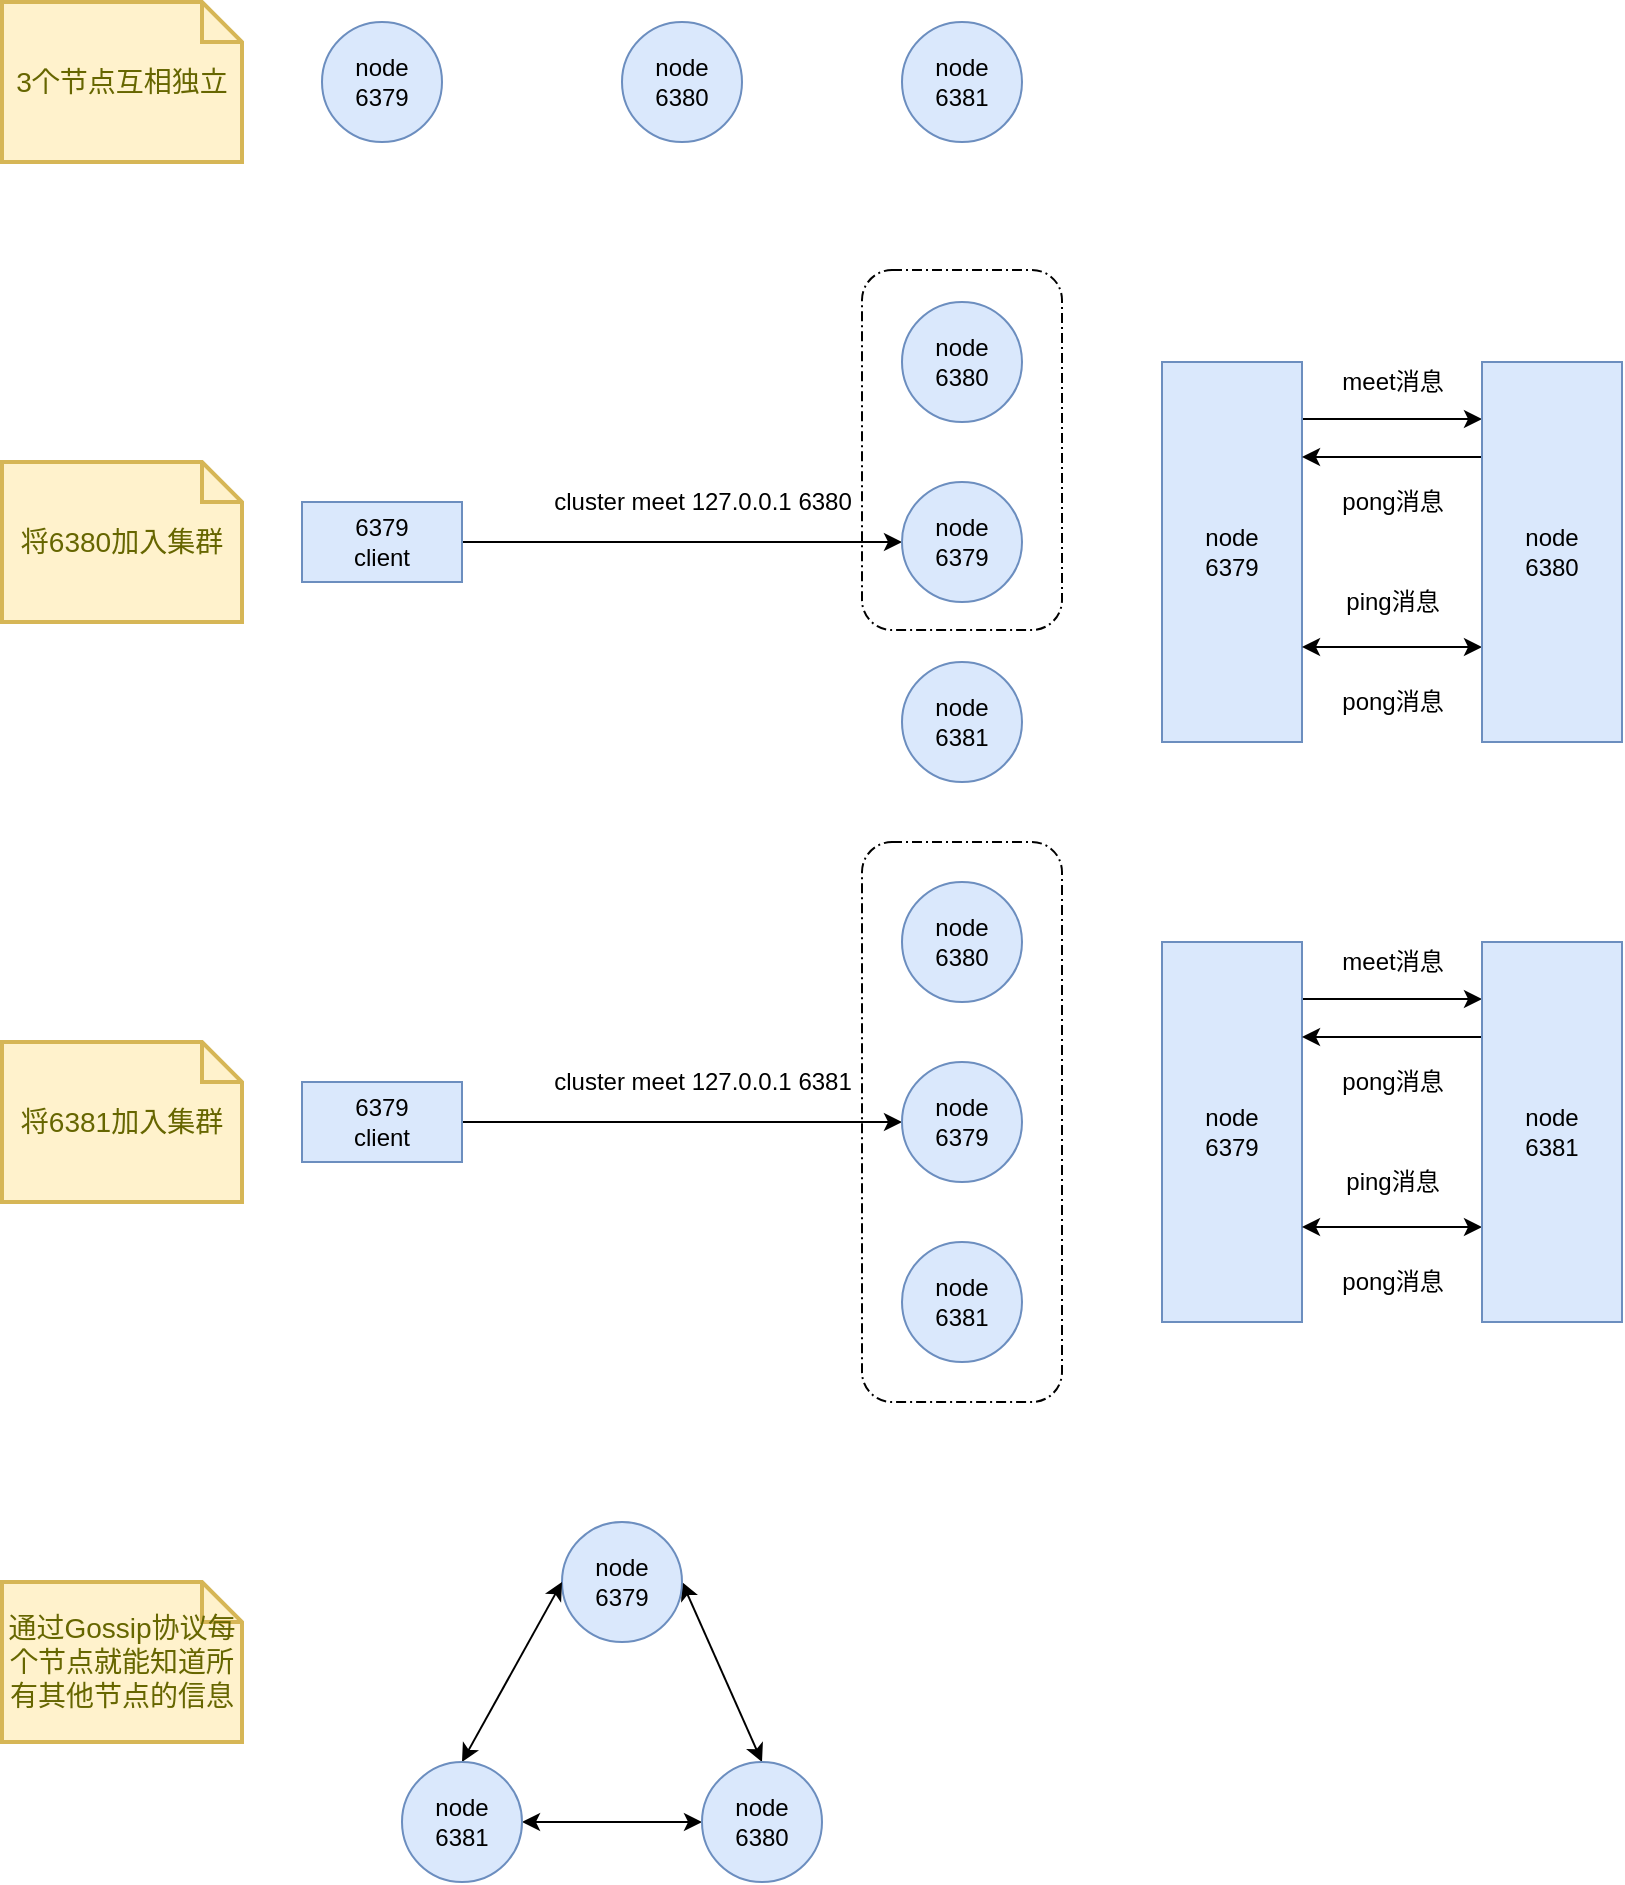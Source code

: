 <mxfile version="15.4.0" type="device"><diagram id="tPyyBIouRmzpXGS_BfGv" name="第 1 页"><mxGraphModel dx="1773" dy="1792" grid="1" gridSize="10" guides="1" tooltips="1" connect="1" arrows="1" fold="1" page="1" pageScale="1" pageWidth="827" pageHeight="1169" math="0" shadow="0"><root><mxCell id="0"/><mxCell id="1" parent="0"/><mxCell id="hE6YBAtVdOKADBdkc3sU-6" value="" style="points=[[0.25,0,0],[0.5,0,0],[0.75,0,0],[1,0.25,0],[1,0.5,0],[1,0.75,0],[0.75,1,0],[0.5,1,0],[0.25,1,0],[0,0.75,0],[0,0.5,0],[0,0.25,0]];rounded=1;dashed=1;dashPattern=5 2 1 2;labelPosition=center;verticalLabelPosition=top;align=right;verticalAlign=bottom;fontSize=8;" vertex="1" parent="1"><mxGeometry x="230" y="370" width="100" height="280" as="geometry"/></mxCell><mxCell id="hE6YBAtVdOKADBdkc3sU-5" value="" style="points=[[0.25,0,0],[0.5,0,0],[0.75,0,0],[1,0.25,0],[1,0.5,0],[1,0.75,0],[0.75,1,0],[0.5,1,0],[0.25,1,0],[0,0.75,0],[0,0.5,0],[0,0.25,0]];rounded=1;dashed=1;dashPattern=5 2 1 2;labelPosition=center;verticalLabelPosition=top;align=right;verticalAlign=bottom;fontSize=8;" vertex="1" parent="1"><mxGeometry x="230" y="84" width="100" height="180" as="geometry"/></mxCell><mxCell id="O3gSTuD8NCnf0PYuS-2g-8" style="edgeStyle=none;rounded=0;orthogonalLoop=1;jettySize=auto;html=1;exitX=1;exitY=0.5;exitDx=0;exitDy=0;entryX=0;entryY=0.5;entryDx=0;entryDy=0;" parent="1" source="O3gSTuD8NCnf0PYuS-2g-1" target="O3gSTuD8NCnf0PYuS-2g-3" edge="1"><mxGeometry relative="1" as="geometry"/></mxCell><mxCell id="O3gSTuD8NCnf0PYuS-2g-1" value="6379&lt;br&gt;client" style="rounded=0;whiteSpace=wrap;html=1;fillColor=#dae8fc;strokeColor=#6c8ebf;" parent="1" vertex="1"><mxGeometry x="-50" y="200" width="80" height="40" as="geometry"/></mxCell><mxCell id="O3gSTuD8NCnf0PYuS-2g-3" value="node&lt;br&gt;6379" style="ellipse;whiteSpace=wrap;html=1;aspect=fixed;fillColor=#dae8fc;strokeColor=#6c8ebf;" parent="1" vertex="1"><mxGeometry x="250" y="190" width="60" height="60" as="geometry"/></mxCell><mxCell id="O3gSTuD8NCnf0PYuS-2g-4" value="node&lt;br&gt;6380" style="ellipse;whiteSpace=wrap;html=1;aspect=fixed;fillColor=#dae8fc;strokeColor=#6c8ebf;" parent="1" vertex="1"><mxGeometry x="250" y="100" width="60" height="60" as="geometry"/></mxCell><mxCell id="O3gSTuD8NCnf0PYuS-2g-5" value="node&lt;br&gt;6381" style="ellipse;whiteSpace=wrap;html=1;aspect=fixed;fillColor=#dae8fc;strokeColor=#6c8ebf;" parent="1" vertex="1"><mxGeometry x="250" y="280" width="60" height="60" as="geometry"/></mxCell><mxCell id="O3gSTuD8NCnf0PYuS-2g-7" value="cluster meet 127.0.0.1 6380" style="text;html=1;align=center;verticalAlign=middle;resizable=0;points=[];autosize=1;strokeColor=none;fillColor=none;" parent="1" vertex="1"><mxGeometry x="70" y="190" width="160" height="20" as="geometry"/></mxCell><mxCell id="O3gSTuD8NCnf0PYuS-2g-20" style="edgeStyle=none;rounded=0;orthogonalLoop=1;jettySize=auto;html=1;exitX=1;exitY=0.25;exitDx=0;exitDy=0;entryX=0;entryY=0.25;entryDx=0;entryDy=0;" parent="1" edge="1"><mxGeometry relative="1" as="geometry"><mxPoint x="450" y="158.5" as="sourcePoint"/><mxPoint x="540" y="158.5" as="targetPoint"/></mxGeometry></mxCell><mxCell id="O3gSTuD8NCnf0PYuS-2g-18" value="node&lt;br&gt;6379" style="rounded=0;whiteSpace=wrap;html=1;fillColor=#dae8fc;strokeColor=#6c8ebf;" parent="1" vertex="1"><mxGeometry x="380" y="130" width="70" height="190" as="geometry"/></mxCell><mxCell id="O3gSTuD8NCnf0PYuS-2g-21" style="edgeStyle=none;rounded=0;orthogonalLoop=1;jettySize=auto;html=1;exitX=0;exitY=0.75;exitDx=0;exitDy=0;entryX=1;entryY=0.75;entryDx=0;entryDy=0;startArrow=classic;startFill=1;" parent="1" source="O3gSTuD8NCnf0PYuS-2g-19" target="O3gSTuD8NCnf0PYuS-2g-18" edge="1"><mxGeometry relative="1" as="geometry"/></mxCell><mxCell id="O3gSTuD8NCnf0PYuS-2g-25" style="edgeStyle=none;rounded=0;orthogonalLoop=1;jettySize=auto;html=1;exitX=0;exitY=0.25;exitDx=0;exitDy=0;entryX=1;entryY=0.25;entryDx=0;entryDy=0;startArrow=none;startFill=0;endArrow=classic;endFill=1;" parent="1" source="O3gSTuD8NCnf0PYuS-2g-19" target="O3gSTuD8NCnf0PYuS-2g-18" edge="1"><mxGeometry relative="1" as="geometry"/></mxCell><mxCell id="O3gSTuD8NCnf0PYuS-2g-19" value="node&lt;br&gt;6380" style="rounded=0;whiteSpace=wrap;html=1;fillColor=#dae8fc;strokeColor=#6c8ebf;" parent="1" vertex="1"><mxGeometry x="540" y="130" width="70" height="190" as="geometry"/></mxCell><mxCell id="O3gSTuD8NCnf0PYuS-2g-22" value="ping消息" style="text;html=1;align=center;verticalAlign=middle;resizable=0;points=[];autosize=1;strokeColor=none;fillColor=none;" parent="1" vertex="1"><mxGeometry x="465" y="240" width="60" height="20" as="geometry"/></mxCell><mxCell id="O3gSTuD8NCnf0PYuS-2g-23" value="meet消息" style="text;html=1;align=center;verticalAlign=middle;resizable=0;points=[];autosize=1;strokeColor=none;fillColor=none;" parent="1" vertex="1"><mxGeometry x="460" y="130" width="70" height="20" as="geometry"/></mxCell><mxCell id="O3gSTuD8NCnf0PYuS-2g-26" value="pong消息" style="text;html=1;align=center;verticalAlign=middle;resizable=0;points=[];autosize=1;strokeColor=none;fillColor=none;" parent="1" vertex="1"><mxGeometry x="460" y="190" width="70" height="20" as="geometry"/></mxCell><mxCell id="O3gSTuD8NCnf0PYuS-2g-27" value="pong消息" style="text;html=1;align=center;verticalAlign=middle;resizable=0;points=[];autosize=1;strokeColor=none;fillColor=none;" parent="1" vertex="1"><mxGeometry x="460" y="290" width="70" height="20" as="geometry"/></mxCell><mxCell id="O3gSTuD8NCnf0PYuS-2g-28" style="edgeStyle=none;rounded=0;orthogonalLoop=1;jettySize=auto;html=1;exitX=1;exitY=0.5;exitDx=0;exitDy=0;entryX=0;entryY=0.5;entryDx=0;entryDy=0;" parent="1" source="O3gSTuD8NCnf0PYuS-2g-29" target="O3gSTuD8NCnf0PYuS-2g-30" edge="1"><mxGeometry relative="1" as="geometry"/></mxCell><mxCell id="O3gSTuD8NCnf0PYuS-2g-29" value="6379&lt;br&gt;client" style="rounded=0;whiteSpace=wrap;html=1;fillColor=#dae8fc;strokeColor=#6c8ebf;" parent="1" vertex="1"><mxGeometry x="-50" y="490" width="80" height="40" as="geometry"/></mxCell><mxCell id="O3gSTuD8NCnf0PYuS-2g-30" value="node&lt;br&gt;6379" style="ellipse;whiteSpace=wrap;html=1;aspect=fixed;fillColor=#dae8fc;strokeColor=#6c8ebf;" parent="1" vertex="1"><mxGeometry x="250" y="480" width="60" height="60" as="geometry"/></mxCell><mxCell id="O3gSTuD8NCnf0PYuS-2g-31" value="node&lt;br&gt;6380" style="ellipse;whiteSpace=wrap;html=1;aspect=fixed;fillColor=#dae8fc;strokeColor=#6c8ebf;" parent="1" vertex="1"><mxGeometry x="250" y="390" width="60" height="60" as="geometry"/></mxCell><mxCell id="O3gSTuD8NCnf0PYuS-2g-32" value="node&lt;br&gt;6381" style="ellipse;whiteSpace=wrap;html=1;aspect=fixed;fillColor=#dae8fc;strokeColor=#6c8ebf;" parent="1" vertex="1"><mxGeometry x="250" y="570" width="60" height="60" as="geometry"/></mxCell><mxCell id="O3gSTuD8NCnf0PYuS-2g-33" value="cluster meet 127.0.0.1 6381" style="text;html=1;align=center;verticalAlign=middle;resizable=0;points=[];autosize=1;strokeColor=none;fillColor=none;" parent="1" vertex="1"><mxGeometry x="70" y="480" width="160" height="20" as="geometry"/></mxCell><mxCell id="O3gSTuD8NCnf0PYuS-2g-34" style="edgeStyle=none;rounded=0;orthogonalLoop=1;jettySize=auto;html=1;exitX=1;exitY=0.25;exitDx=0;exitDy=0;entryX=0;entryY=0.25;entryDx=0;entryDy=0;" parent="1" edge="1"><mxGeometry relative="1" as="geometry"><mxPoint x="450" y="448.5" as="sourcePoint"/><mxPoint x="540" y="448.5" as="targetPoint"/></mxGeometry></mxCell><mxCell id="O3gSTuD8NCnf0PYuS-2g-35" value="node&lt;br&gt;6379" style="rounded=0;whiteSpace=wrap;html=1;fillColor=#dae8fc;strokeColor=#6c8ebf;" parent="1" vertex="1"><mxGeometry x="380" y="420" width="70" height="190" as="geometry"/></mxCell><mxCell id="O3gSTuD8NCnf0PYuS-2g-36" style="edgeStyle=none;rounded=0;orthogonalLoop=1;jettySize=auto;html=1;exitX=0;exitY=0.75;exitDx=0;exitDy=0;entryX=1;entryY=0.75;entryDx=0;entryDy=0;startArrow=classic;startFill=1;" parent="1" source="O3gSTuD8NCnf0PYuS-2g-38" target="O3gSTuD8NCnf0PYuS-2g-35" edge="1"><mxGeometry relative="1" as="geometry"/></mxCell><mxCell id="O3gSTuD8NCnf0PYuS-2g-37" style="edgeStyle=none;rounded=0;orthogonalLoop=1;jettySize=auto;html=1;exitX=0;exitY=0.25;exitDx=0;exitDy=0;entryX=1;entryY=0.25;entryDx=0;entryDy=0;startArrow=none;startFill=0;endArrow=classic;endFill=1;" parent="1" source="O3gSTuD8NCnf0PYuS-2g-38" target="O3gSTuD8NCnf0PYuS-2g-35" edge="1"><mxGeometry relative="1" as="geometry"/></mxCell><mxCell id="O3gSTuD8NCnf0PYuS-2g-38" value="node&lt;br&gt;6381" style="rounded=0;whiteSpace=wrap;html=1;fillColor=#dae8fc;strokeColor=#6c8ebf;" parent="1" vertex="1"><mxGeometry x="540" y="420" width="70" height="190" as="geometry"/></mxCell><mxCell id="O3gSTuD8NCnf0PYuS-2g-39" value="ping消息" style="text;html=1;align=center;verticalAlign=middle;resizable=0;points=[];autosize=1;strokeColor=none;fillColor=none;" parent="1" vertex="1"><mxGeometry x="465" y="530" width="60" height="20" as="geometry"/></mxCell><mxCell id="O3gSTuD8NCnf0PYuS-2g-40" value="meet消息" style="text;html=1;align=center;verticalAlign=middle;resizable=0;points=[];autosize=1;strokeColor=none;fillColor=none;" parent="1" vertex="1"><mxGeometry x="460" y="420" width="70" height="20" as="geometry"/></mxCell><mxCell id="O3gSTuD8NCnf0PYuS-2g-41" value="pong消息" style="text;html=1;align=center;verticalAlign=middle;resizable=0;points=[];autosize=1;strokeColor=none;fillColor=none;" parent="1" vertex="1"><mxGeometry x="460" y="480" width="70" height="20" as="geometry"/></mxCell><mxCell id="O3gSTuD8NCnf0PYuS-2g-42" value="pong消息" style="text;html=1;align=center;verticalAlign=middle;resizable=0;points=[];autosize=1;strokeColor=none;fillColor=none;" parent="1" vertex="1"><mxGeometry x="460" y="580" width="70" height="20" as="geometry"/></mxCell><mxCell id="O3gSTuD8NCnf0PYuS-2g-43" value="将6380加入集群" style="shape=note;strokeWidth=2;fontSize=14;size=20;whiteSpace=wrap;html=1;fillColor=#fff2cc;strokeColor=#d6b656;fontColor=#666600;" parent="1" vertex="1"><mxGeometry x="-200" y="180" width="120" height="80" as="geometry"/></mxCell><mxCell id="O3gSTuD8NCnf0PYuS-2g-44" value="将6381加入集群" style="shape=note;strokeWidth=2;fontSize=14;size=20;whiteSpace=wrap;html=1;fillColor=#fff2cc;strokeColor=#d6b656;fontColor=#666600;" parent="1" vertex="1"><mxGeometry x="-200" y="470" width="120" height="80" as="geometry"/></mxCell><mxCell id="O3gSTuD8NCnf0PYuS-2g-51" style="edgeStyle=none;rounded=0;orthogonalLoop=1;jettySize=auto;html=1;exitX=1;exitY=0.5;exitDx=0;exitDy=0;entryX=0.5;entryY=0;entryDx=0;entryDy=0;startArrow=classic;startFill=1;endArrow=classic;endFill=1;" parent="1" source="O3gSTuD8NCnf0PYuS-2g-45" target="O3gSTuD8NCnf0PYuS-2g-46" edge="1"><mxGeometry relative="1" as="geometry"/></mxCell><mxCell id="O3gSTuD8NCnf0PYuS-2g-45" value="node&lt;br&gt;6379" style="ellipse;whiteSpace=wrap;html=1;aspect=fixed;fillColor=#dae8fc;strokeColor=#6c8ebf;" parent="1" vertex="1"><mxGeometry x="80" y="710" width="60" height="60" as="geometry"/></mxCell><mxCell id="O3gSTuD8NCnf0PYuS-2g-49" style="edgeStyle=none;rounded=0;orthogonalLoop=1;jettySize=auto;html=1;exitX=0;exitY=0.5;exitDx=0;exitDy=0;entryX=1;entryY=0.5;entryDx=0;entryDy=0;startArrow=classic;startFill=1;endArrow=classic;endFill=1;" parent="1" source="O3gSTuD8NCnf0PYuS-2g-46" target="O3gSTuD8NCnf0PYuS-2g-47" edge="1"><mxGeometry relative="1" as="geometry"/></mxCell><mxCell id="O3gSTuD8NCnf0PYuS-2g-46" value="node&lt;br&gt;6380" style="ellipse;whiteSpace=wrap;html=1;aspect=fixed;fillColor=#dae8fc;strokeColor=#6c8ebf;" parent="1" vertex="1"><mxGeometry x="150" y="830" width="60" height="60" as="geometry"/></mxCell><mxCell id="O3gSTuD8NCnf0PYuS-2g-50" style="edgeStyle=none;rounded=0;orthogonalLoop=1;jettySize=auto;html=1;exitX=0.5;exitY=0;exitDx=0;exitDy=0;entryX=0;entryY=0.5;entryDx=0;entryDy=0;startArrow=classic;startFill=1;endArrow=classic;endFill=1;" parent="1" source="O3gSTuD8NCnf0PYuS-2g-47" target="O3gSTuD8NCnf0PYuS-2g-45" edge="1"><mxGeometry relative="1" as="geometry"/></mxCell><mxCell id="O3gSTuD8NCnf0PYuS-2g-47" value="node&lt;br&gt;6381" style="ellipse;whiteSpace=wrap;html=1;aspect=fixed;fillColor=#dae8fc;strokeColor=#6c8ebf;" parent="1" vertex="1"><mxGeometry y="830" width="60" height="60" as="geometry"/></mxCell><mxCell id="O3gSTuD8NCnf0PYuS-2g-52" value="通过Gossip协议每个节点就能知道所有其他节点的信息" style="shape=note;strokeWidth=2;fontSize=14;size=20;whiteSpace=wrap;html=1;fillColor=#fff2cc;strokeColor=#d6b656;fontColor=#666600;" parent="1" vertex="1"><mxGeometry x="-200" y="740" width="120" height="80" as="geometry"/></mxCell><mxCell id="hE6YBAtVdOKADBdkc3sU-1" value="node&lt;br&gt;6379" style="ellipse;whiteSpace=wrap;html=1;aspect=fixed;fillColor=#dae8fc;strokeColor=#6c8ebf;" vertex="1" parent="1"><mxGeometry x="-40" y="-40" width="60" height="60" as="geometry"/></mxCell><mxCell id="hE6YBAtVdOKADBdkc3sU-2" value="node&lt;br&gt;6380" style="ellipse;whiteSpace=wrap;html=1;aspect=fixed;fillColor=#dae8fc;strokeColor=#6c8ebf;" vertex="1" parent="1"><mxGeometry x="110" y="-40" width="60" height="60" as="geometry"/></mxCell><mxCell id="hE6YBAtVdOKADBdkc3sU-3" value="node&lt;br&gt;6381" style="ellipse;whiteSpace=wrap;html=1;aspect=fixed;fillColor=#dae8fc;strokeColor=#6c8ebf;" vertex="1" parent="1"><mxGeometry x="250" y="-40" width="60" height="60" as="geometry"/></mxCell><mxCell id="hE6YBAtVdOKADBdkc3sU-4" value="3个节点互相独立" style="shape=note;strokeWidth=2;fontSize=14;size=20;whiteSpace=wrap;html=1;fillColor=#fff2cc;strokeColor=#d6b656;fontColor=#666600;" vertex="1" parent="1"><mxGeometry x="-200" y="-50" width="120" height="80" as="geometry"/></mxCell></root></mxGraphModel></diagram></mxfile>